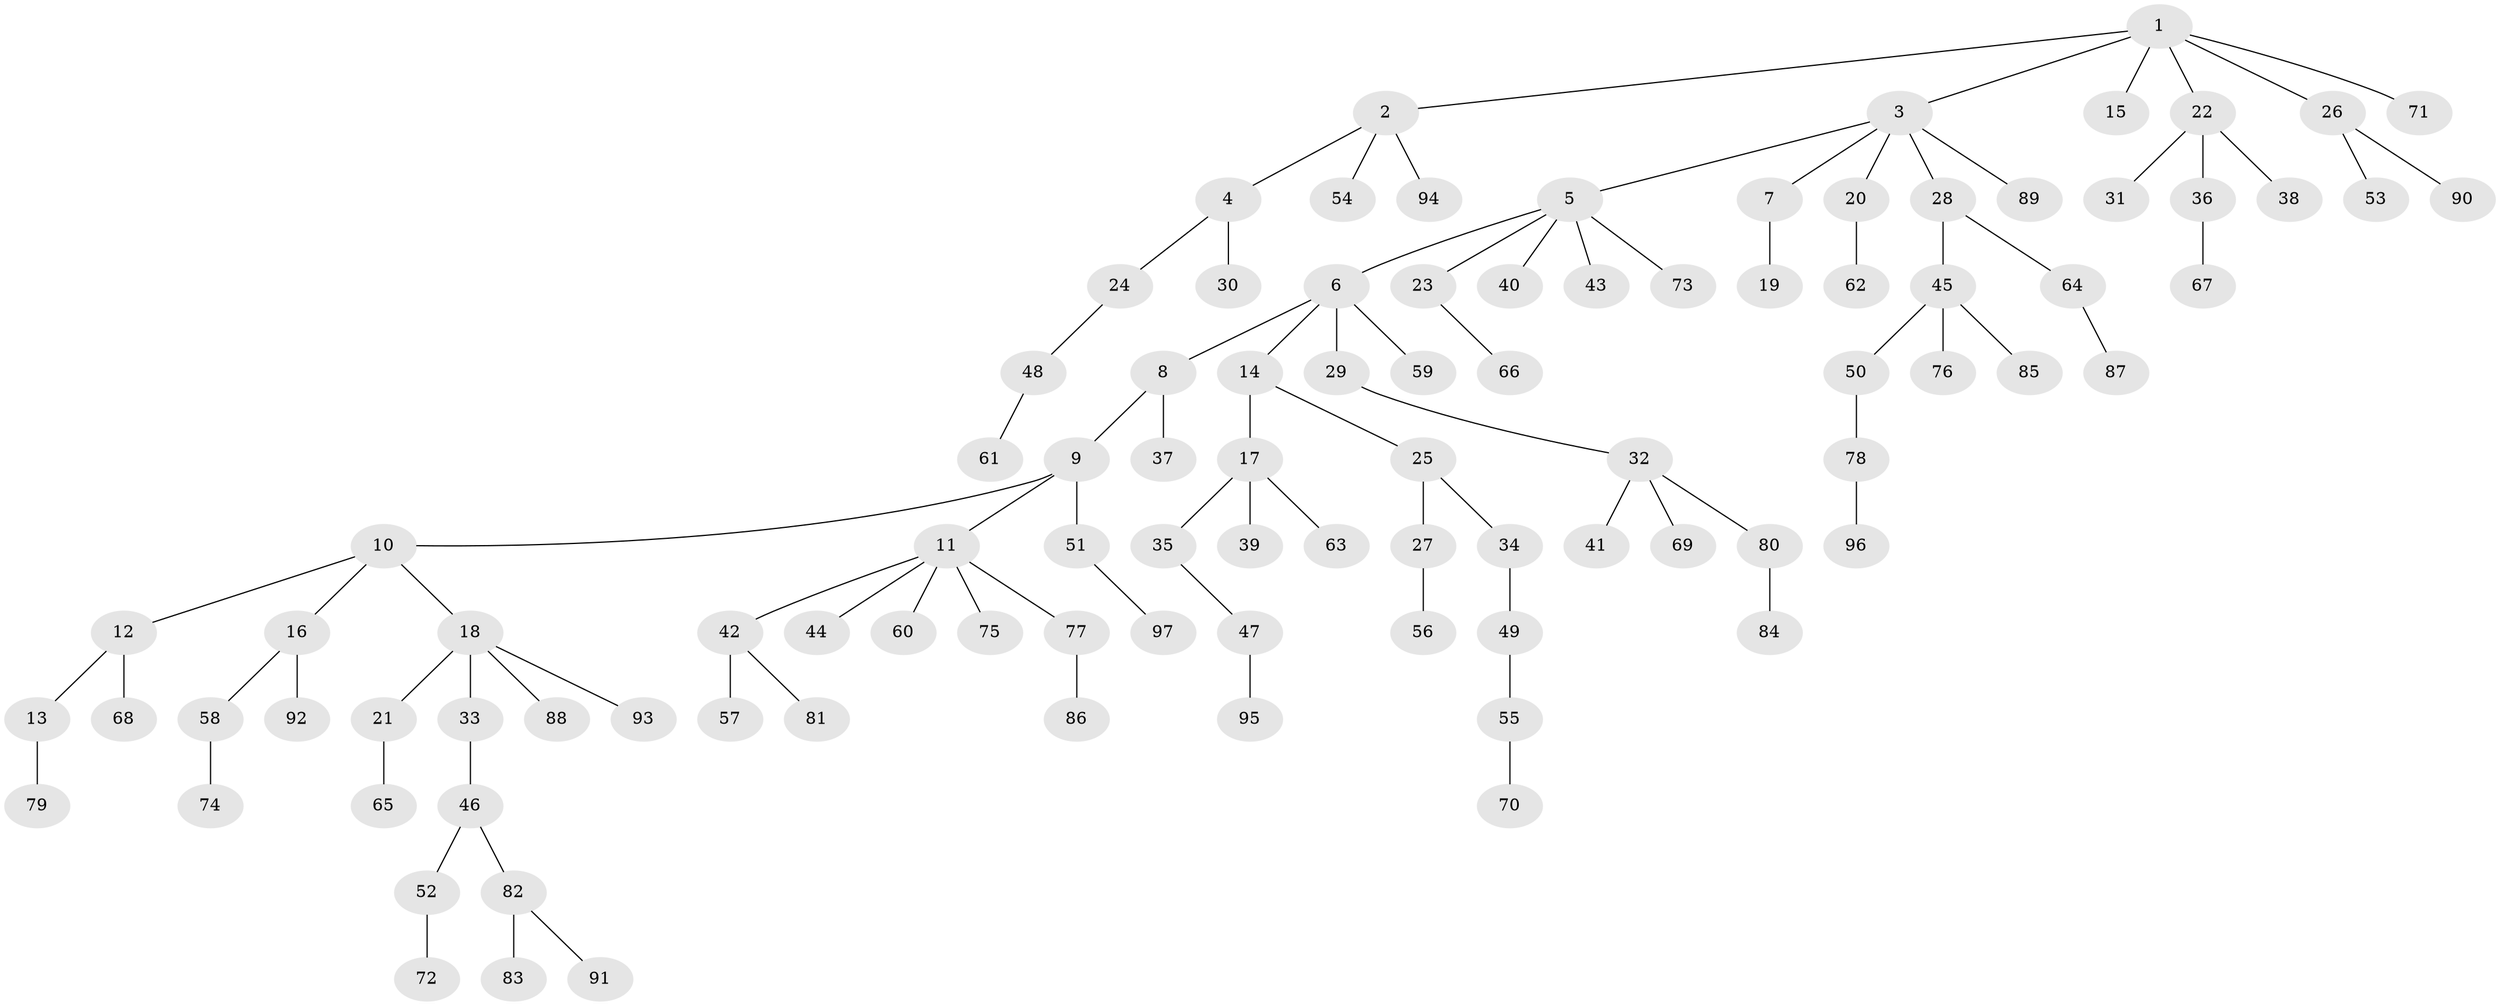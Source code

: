 // Generated by graph-tools (version 1.1) at 2025/36/03/09/25 02:36:41]
// undirected, 97 vertices, 96 edges
graph export_dot {
graph [start="1"]
  node [color=gray90,style=filled];
  1;
  2;
  3;
  4;
  5;
  6;
  7;
  8;
  9;
  10;
  11;
  12;
  13;
  14;
  15;
  16;
  17;
  18;
  19;
  20;
  21;
  22;
  23;
  24;
  25;
  26;
  27;
  28;
  29;
  30;
  31;
  32;
  33;
  34;
  35;
  36;
  37;
  38;
  39;
  40;
  41;
  42;
  43;
  44;
  45;
  46;
  47;
  48;
  49;
  50;
  51;
  52;
  53;
  54;
  55;
  56;
  57;
  58;
  59;
  60;
  61;
  62;
  63;
  64;
  65;
  66;
  67;
  68;
  69;
  70;
  71;
  72;
  73;
  74;
  75;
  76;
  77;
  78;
  79;
  80;
  81;
  82;
  83;
  84;
  85;
  86;
  87;
  88;
  89;
  90;
  91;
  92;
  93;
  94;
  95;
  96;
  97;
  1 -- 2;
  1 -- 3;
  1 -- 15;
  1 -- 22;
  1 -- 26;
  1 -- 71;
  2 -- 4;
  2 -- 54;
  2 -- 94;
  3 -- 5;
  3 -- 7;
  3 -- 20;
  3 -- 28;
  3 -- 89;
  4 -- 24;
  4 -- 30;
  5 -- 6;
  5 -- 23;
  5 -- 40;
  5 -- 43;
  5 -- 73;
  6 -- 8;
  6 -- 14;
  6 -- 29;
  6 -- 59;
  7 -- 19;
  8 -- 9;
  8 -- 37;
  9 -- 10;
  9 -- 11;
  9 -- 51;
  10 -- 12;
  10 -- 16;
  10 -- 18;
  11 -- 42;
  11 -- 44;
  11 -- 60;
  11 -- 75;
  11 -- 77;
  12 -- 13;
  12 -- 68;
  13 -- 79;
  14 -- 17;
  14 -- 25;
  16 -- 58;
  16 -- 92;
  17 -- 35;
  17 -- 39;
  17 -- 63;
  18 -- 21;
  18 -- 33;
  18 -- 88;
  18 -- 93;
  20 -- 62;
  21 -- 65;
  22 -- 31;
  22 -- 36;
  22 -- 38;
  23 -- 66;
  24 -- 48;
  25 -- 27;
  25 -- 34;
  26 -- 53;
  26 -- 90;
  27 -- 56;
  28 -- 45;
  28 -- 64;
  29 -- 32;
  32 -- 41;
  32 -- 69;
  32 -- 80;
  33 -- 46;
  34 -- 49;
  35 -- 47;
  36 -- 67;
  42 -- 57;
  42 -- 81;
  45 -- 50;
  45 -- 76;
  45 -- 85;
  46 -- 52;
  46 -- 82;
  47 -- 95;
  48 -- 61;
  49 -- 55;
  50 -- 78;
  51 -- 97;
  52 -- 72;
  55 -- 70;
  58 -- 74;
  64 -- 87;
  77 -- 86;
  78 -- 96;
  80 -- 84;
  82 -- 83;
  82 -- 91;
}
